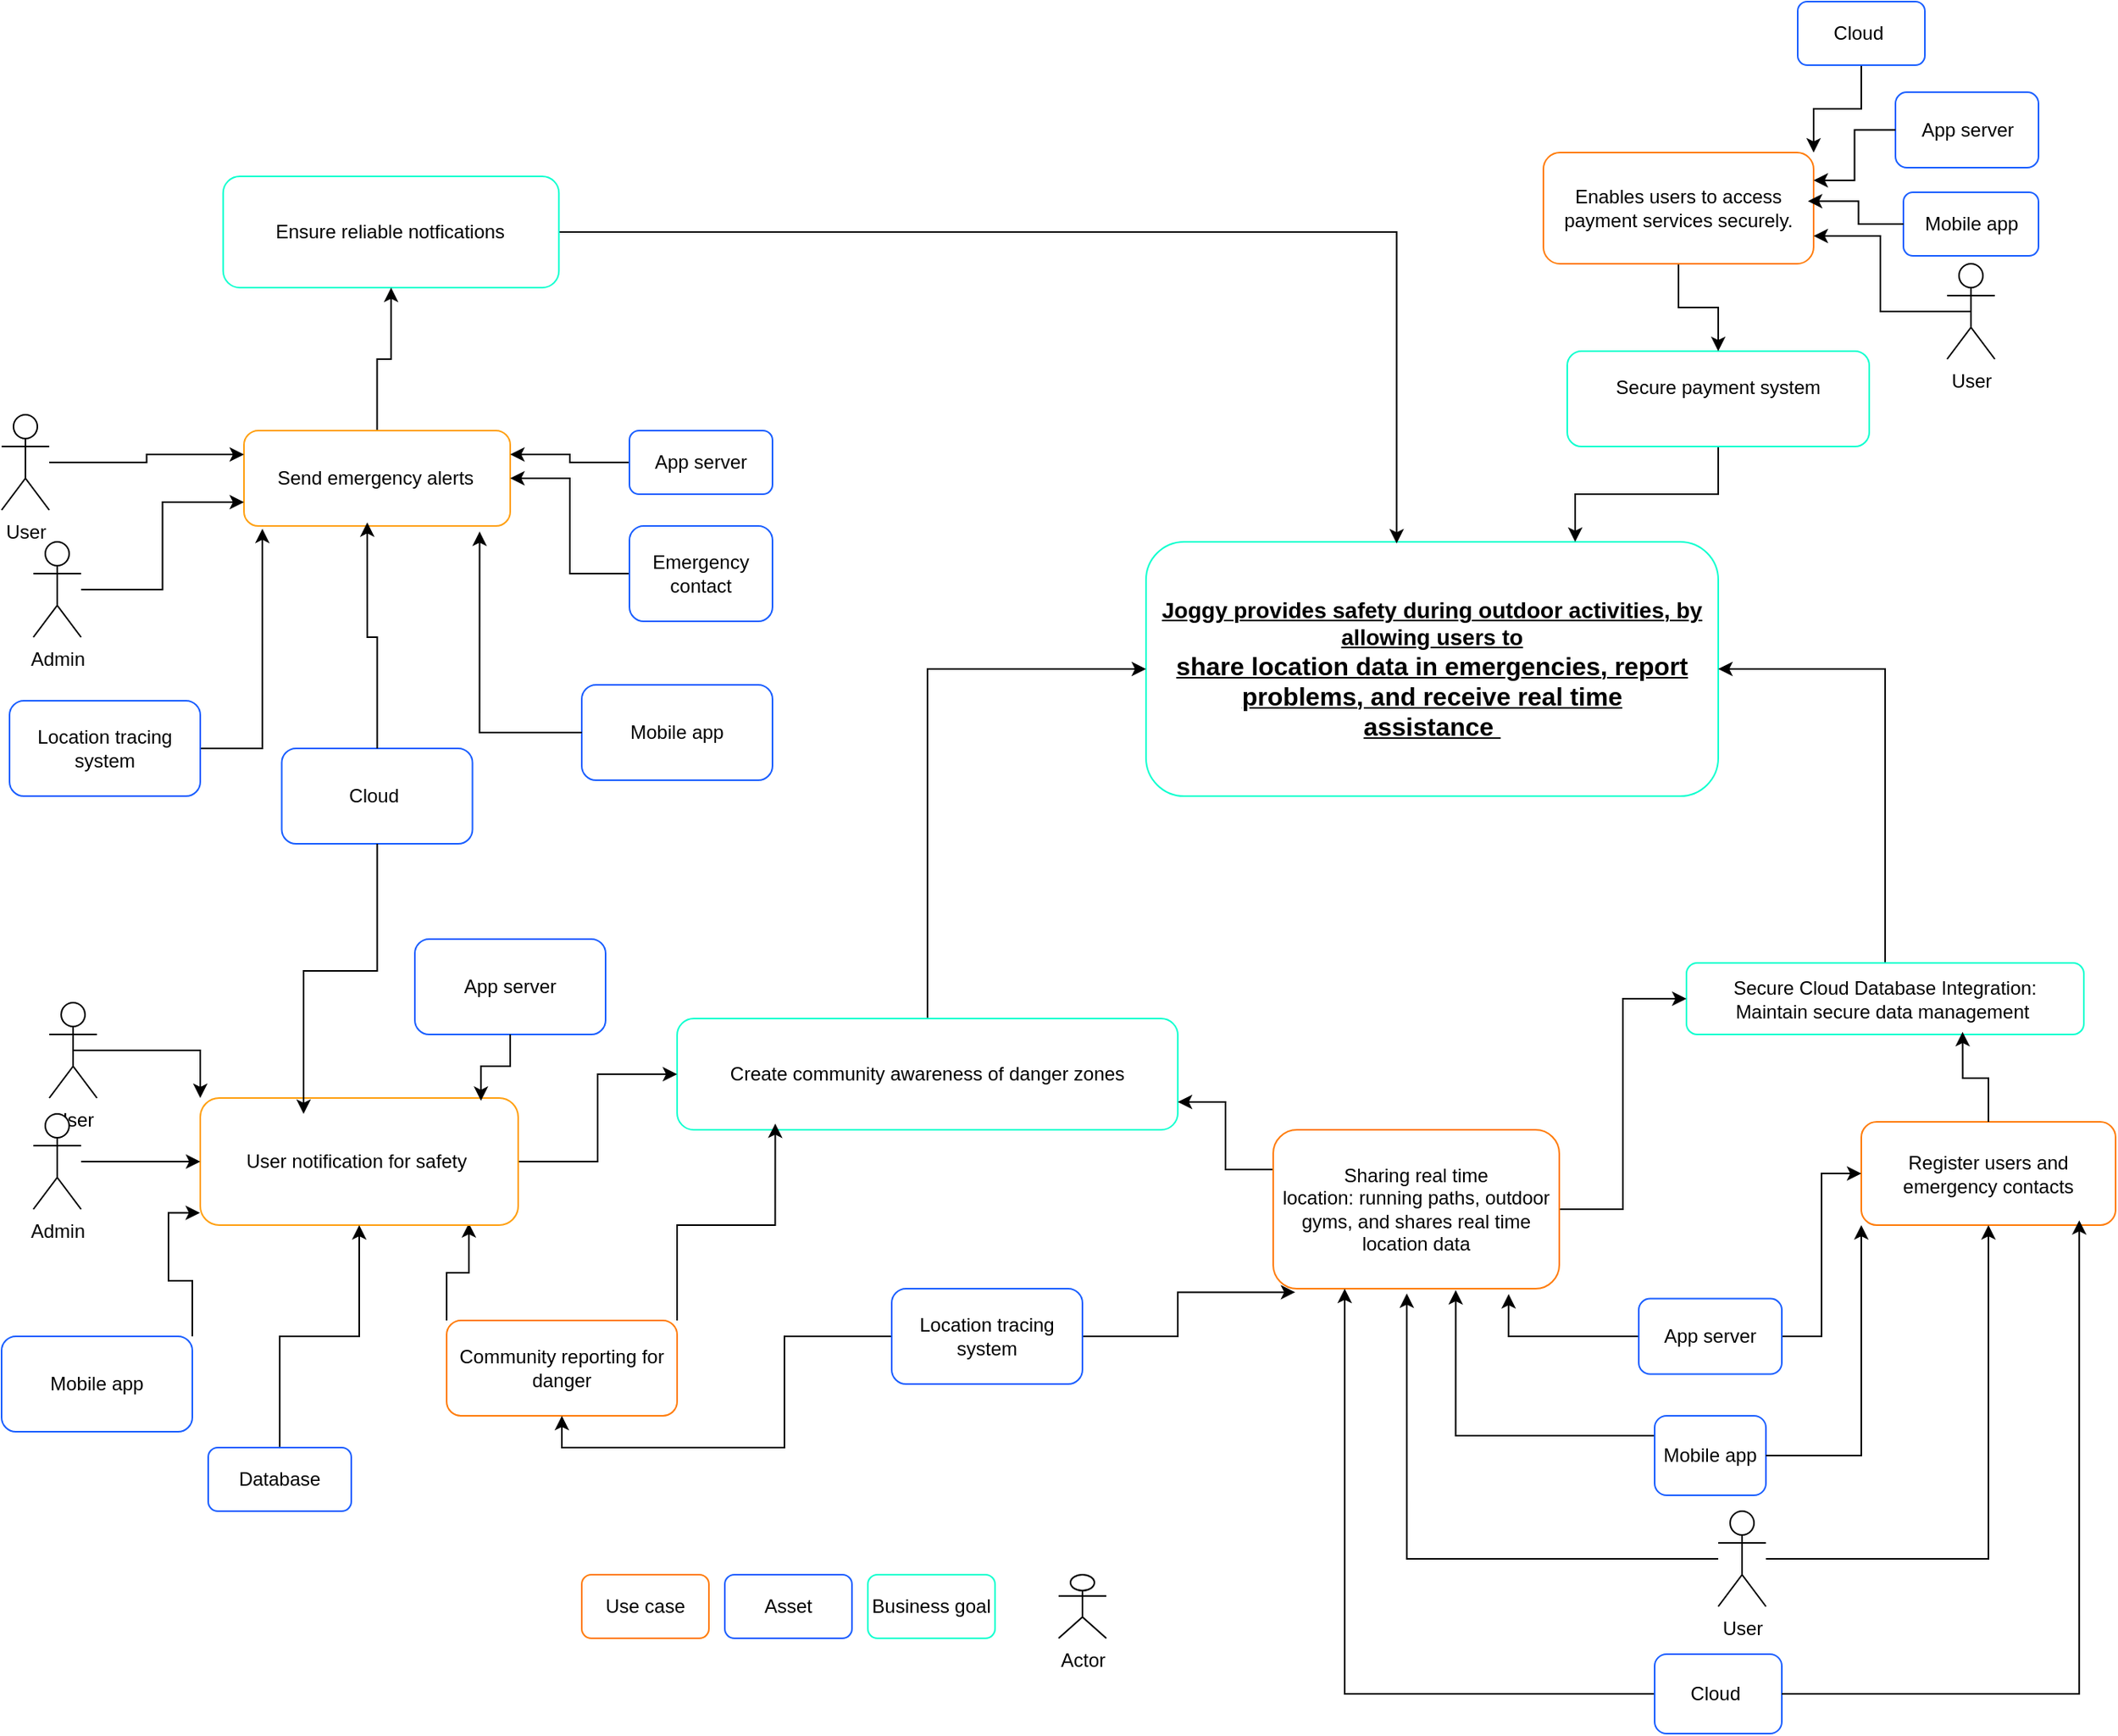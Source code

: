 <mxfile version="26.0.4">
  <diagram name="Page-1" id="3pDqPvb9j5TnpmFoHpGl">
    <mxGraphModel dx="2440" dy="1980" grid="1" gridSize="10" guides="1" tooltips="1" connect="1" arrows="1" fold="1" page="1" pageScale="1" pageWidth="827" pageHeight="1169" math="0" shadow="0">
      <root>
        <mxCell id="0" />
        <mxCell id="1" parent="0" />
        <mxCell id="afzvunW9qQ_mr2ayeyfA-111" value="&lt;div&gt;&lt;b&gt;&lt;u&gt;&lt;font style=&quot;font-size: 14px;&quot;&gt;Joggy provides safety during outdoor activities, by allowing users to&lt;/font&gt;&lt;/u&gt;&lt;/b&gt;&lt;/div&gt;&lt;div&gt;&lt;b&gt;&lt;u&gt;&lt;font size=&quot;3&quot;&gt;share location data in emergencies, report problems, and receive real time&lt;/font&gt;&lt;/u&gt;&lt;/b&gt;&lt;/div&gt;&lt;div&gt;&lt;b&gt;&lt;u&gt;&lt;font size=&quot;3&quot;&gt;assistance&amp;nbsp;&lt;/font&gt;&lt;/u&gt;&lt;/b&gt;&lt;/div&gt;" style="rounded=1;whiteSpace=wrap;html=1;strokeColor=#0FFFCF;" vertex="1" parent="1">
          <mxGeometry x="1190" y="820" width="360" height="160" as="geometry" />
        </mxCell>
        <mxCell id="afzvunW9qQ_mr2ayeyfA-112" style="edgeStyle=orthogonalEdgeStyle;rounded=0;orthogonalLoop=1;jettySize=auto;html=1;exitX=0.5;exitY=0;exitDx=0;exitDy=0;entryX=0;entryY=0.5;entryDx=0;entryDy=0;" edge="1" parent="1" source="afzvunW9qQ_mr2ayeyfA-113" target="afzvunW9qQ_mr2ayeyfA-111">
          <mxGeometry relative="1" as="geometry" />
        </mxCell>
        <mxCell id="afzvunW9qQ_mr2ayeyfA-113" value="Create community awareness of danger zones" style="rounded=1;whiteSpace=wrap;html=1;strokeColor=#0FFFCF;" vertex="1" parent="1">
          <mxGeometry x="895" y="1120" width="315" height="70" as="geometry" />
        </mxCell>
        <mxCell id="afzvunW9qQ_mr2ayeyfA-114" style="edgeStyle=orthogonalEdgeStyle;rounded=0;orthogonalLoop=1;jettySize=auto;html=1;entryX=0.438;entryY=0.006;entryDx=0;entryDy=0;entryPerimeter=0;exitX=1;exitY=0.5;exitDx=0;exitDy=0;" edge="1" parent="1" source="afzvunW9qQ_mr2ayeyfA-115" target="afzvunW9qQ_mr2ayeyfA-111">
          <mxGeometry relative="1" as="geometry">
            <mxPoint x="830" y="670.008" as="sourcePoint" />
            <mxPoint x="1415" y="810" as="targetPoint" />
          </mxGeometry>
        </mxCell>
        <mxCell id="afzvunW9qQ_mr2ayeyfA-115" value="Ensure reliable notfications" style="rounded=1;whiteSpace=wrap;html=1;strokeColor=#0FFFCF;" vertex="1" parent="1">
          <mxGeometry x="609.38" y="590" width="211.25" height="70" as="geometry" />
        </mxCell>
        <mxCell id="afzvunW9qQ_mr2ayeyfA-116" style="edgeStyle=orthogonalEdgeStyle;rounded=0;orthogonalLoop=1;jettySize=auto;html=1;entryX=1;entryY=0.5;entryDx=0;entryDy=0;" edge="1" parent="1" source="afzvunW9qQ_mr2ayeyfA-117" target="afzvunW9qQ_mr2ayeyfA-111">
          <mxGeometry relative="1" as="geometry" />
        </mxCell>
        <mxCell id="afzvunW9qQ_mr2ayeyfA-117" value="Secure Cloud Database Integration: &lt;br&gt;Maintain secure data management&amp;nbsp;" style="rounded=1;whiteSpace=wrap;html=1;strokeColor=#0FFFCF;" vertex="1" parent="1">
          <mxGeometry x="1530" y="1085" width="250" height="45" as="geometry" />
        </mxCell>
        <mxCell id="afzvunW9qQ_mr2ayeyfA-118" style="edgeStyle=orthogonalEdgeStyle;rounded=0;orthogonalLoop=1;jettySize=auto;html=1;entryX=0;entryY=0.5;entryDx=0;entryDy=0;" edge="1" parent="1" source="afzvunW9qQ_mr2ayeyfA-120" target="afzvunW9qQ_mr2ayeyfA-117">
          <mxGeometry relative="1" as="geometry" />
        </mxCell>
        <mxCell id="afzvunW9qQ_mr2ayeyfA-119" style="edgeStyle=orthogonalEdgeStyle;rounded=0;orthogonalLoop=1;jettySize=auto;html=1;exitX=0;exitY=0.25;exitDx=0;exitDy=0;entryX=1;entryY=0.75;entryDx=0;entryDy=0;" edge="1" parent="1" source="afzvunW9qQ_mr2ayeyfA-120" target="afzvunW9qQ_mr2ayeyfA-113">
          <mxGeometry relative="1" as="geometry" />
        </mxCell>
        <mxCell id="afzvunW9qQ_mr2ayeyfA-120" value="Sharing real time location:&amp;nbsp;running paths, outdoor gyms, and shares real time location data" style="rounded=1;whiteSpace=wrap;html=1;strokeColor=#FF7C0A;" vertex="1" parent="1">
          <mxGeometry x="1270" y="1190" width="180" height="100" as="geometry" />
        </mxCell>
        <mxCell id="afzvunW9qQ_mr2ayeyfA-121" value="Register users and emergency contacts" style="rounded=1;whiteSpace=wrap;html=1;strokeColor=#FF7C0A;" vertex="1" parent="1">
          <mxGeometry x="1640" y="1185" width="160" height="65" as="geometry" />
        </mxCell>
        <mxCell id="afzvunW9qQ_mr2ayeyfA-122" style="edgeStyle=orthogonalEdgeStyle;rounded=0;orthogonalLoop=1;jettySize=auto;html=1;exitX=0;exitY=0;exitDx=0;exitDy=0;entryX=0.845;entryY=0.985;entryDx=0;entryDy=0;entryPerimeter=0;" edge="1" parent="1" source="afzvunW9qQ_mr2ayeyfA-123" target="afzvunW9qQ_mr2ayeyfA-125">
          <mxGeometry relative="1" as="geometry" />
        </mxCell>
        <mxCell id="afzvunW9qQ_mr2ayeyfA-123" value="Community reporting for danger" style="rounded=1;whiteSpace=wrap;html=1;strokeColor=#FF7C0A;" vertex="1" parent="1">
          <mxGeometry x="750" y="1310" width="145" height="60" as="geometry" />
        </mxCell>
        <mxCell id="afzvunW9qQ_mr2ayeyfA-124" style="edgeStyle=orthogonalEdgeStyle;rounded=0;orthogonalLoop=1;jettySize=auto;html=1;" edge="1" parent="1" source="afzvunW9qQ_mr2ayeyfA-125" target="afzvunW9qQ_mr2ayeyfA-113">
          <mxGeometry relative="1" as="geometry" />
        </mxCell>
        <mxCell id="afzvunW9qQ_mr2ayeyfA-125" value="User notification for safety&amp;nbsp;" style="rounded=1;whiteSpace=wrap;html=1;strokeColor=#FFA012;" vertex="1" parent="1">
          <mxGeometry x="595" y="1170" width="200" height="80" as="geometry" />
        </mxCell>
        <mxCell id="afzvunW9qQ_mr2ayeyfA-126" style="edgeStyle=orthogonalEdgeStyle;rounded=0;orthogonalLoop=1;jettySize=auto;html=1;" edge="1" parent="1" source="afzvunW9qQ_mr2ayeyfA-127" target="afzvunW9qQ_mr2ayeyfA-115">
          <mxGeometry relative="1" as="geometry" />
        </mxCell>
        <mxCell id="afzvunW9qQ_mr2ayeyfA-127" value="Send emergency alerts&amp;nbsp;" style="rounded=1;whiteSpace=wrap;html=1;strokeColor=#FFA012;" vertex="1" parent="1">
          <mxGeometry x="622.5" y="750" width="167.5" height="60" as="geometry" />
        </mxCell>
        <mxCell id="afzvunW9qQ_mr2ayeyfA-128" style="edgeStyle=orthogonalEdgeStyle;rounded=0;orthogonalLoop=1;jettySize=auto;html=1;entryX=0.695;entryY=0.965;entryDx=0;entryDy=0;entryPerimeter=0;" edge="1" parent="1" source="afzvunW9qQ_mr2ayeyfA-121" target="afzvunW9qQ_mr2ayeyfA-117">
          <mxGeometry relative="1" as="geometry" />
        </mxCell>
        <mxCell id="afzvunW9qQ_mr2ayeyfA-129" style="edgeStyle=orthogonalEdgeStyle;rounded=0;orthogonalLoop=1;jettySize=auto;html=1;exitX=0.5;exitY=0.5;exitDx=0;exitDy=0;exitPerimeter=0;entryX=0;entryY=0;entryDx=0;entryDy=0;" edge="1" parent="1" source="afzvunW9qQ_mr2ayeyfA-130" target="afzvunW9qQ_mr2ayeyfA-125">
          <mxGeometry relative="1" as="geometry" />
        </mxCell>
        <mxCell id="afzvunW9qQ_mr2ayeyfA-130" value="User" style="shape=umlActor;verticalLabelPosition=bottom;verticalAlign=top;html=1;outlineConnect=0;" vertex="1" parent="1">
          <mxGeometry x="500" y="1110" width="30" height="60" as="geometry" />
        </mxCell>
        <mxCell id="afzvunW9qQ_mr2ayeyfA-131" style="edgeStyle=orthogonalEdgeStyle;rounded=0;orthogonalLoop=1;jettySize=auto;html=1;entryX=0;entryY=0.5;entryDx=0;entryDy=0;" edge="1" parent="1" source="afzvunW9qQ_mr2ayeyfA-132" target="afzvunW9qQ_mr2ayeyfA-125">
          <mxGeometry relative="1" as="geometry" />
        </mxCell>
        <mxCell id="afzvunW9qQ_mr2ayeyfA-132" value="Admin&lt;div&gt;&lt;br&gt;&lt;/div&gt;" style="shape=umlActor;verticalLabelPosition=bottom;verticalAlign=top;html=1;outlineConnect=0;" vertex="1" parent="1">
          <mxGeometry x="490" y="1180" width="30" height="60" as="geometry" />
        </mxCell>
        <mxCell id="afzvunW9qQ_mr2ayeyfA-133" style="edgeStyle=orthogonalEdgeStyle;rounded=0;orthogonalLoop=1;jettySize=auto;html=1;entryX=0.5;entryY=1;entryDx=0;entryDy=0;" edge="1" parent="1" source="afzvunW9qQ_mr2ayeyfA-134" target="afzvunW9qQ_mr2ayeyfA-121">
          <mxGeometry relative="1" as="geometry" />
        </mxCell>
        <mxCell id="afzvunW9qQ_mr2ayeyfA-134" value="User" style="shape=umlActor;verticalLabelPosition=bottom;verticalAlign=top;html=1;outlineConnect=0;" vertex="1" parent="1">
          <mxGeometry x="1550" y="1430" width="30" height="60" as="geometry" />
        </mxCell>
        <mxCell id="afzvunW9qQ_mr2ayeyfA-135" style="edgeStyle=orthogonalEdgeStyle;rounded=0;orthogonalLoop=1;jettySize=auto;html=1;entryX=0;entryY=0.25;entryDx=0;entryDy=0;" edge="1" parent="1" source="afzvunW9qQ_mr2ayeyfA-136" target="afzvunW9qQ_mr2ayeyfA-127">
          <mxGeometry relative="1" as="geometry" />
        </mxCell>
        <mxCell id="afzvunW9qQ_mr2ayeyfA-136" value="User" style="shape=umlActor;verticalLabelPosition=bottom;verticalAlign=top;html=1;outlineConnect=0;" vertex="1" parent="1">
          <mxGeometry x="470" y="740" width="30" height="60" as="geometry" />
        </mxCell>
        <mxCell id="afzvunW9qQ_mr2ayeyfA-137" style="edgeStyle=orthogonalEdgeStyle;rounded=0;orthogonalLoop=1;jettySize=auto;html=1;entryX=0;entryY=0.75;entryDx=0;entryDy=0;" edge="1" parent="1" source="afzvunW9qQ_mr2ayeyfA-138" target="afzvunW9qQ_mr2ayeyfA-127">
          <mxGeometry relative="1" as="geometry" />
        </mxCell>
        <mxCell id="afzvunW9qQ_mr2ayeyfA-138" value="Admin&lt;div&gt;&lt;br&gt;&lt;/div&gt;" style="shape=umlActor;verticalLabelPosition=bottom;verticalAlign=top;html=1;outlineConnect=0;" vertex="1" parent="1">
          <mxGeometry x="490" y="820" width="30" height="60" as="geometry" />
        </mxCell>
        <mxCell id="afzvunW9qQ_mr2ayeyfA-139" value="Mobile app" style="rounded=1;whiteSpace=wrap;html=1;strokeColor=#195EFF;" vertex="1" parent="1">
          <mxGeometry x="835" y="910" width="120" height="60" as="geometry" />
        </mxCell>
        <mxCell id="afzvunW9qQ_mr2ayeyfA-140" style="edgeStyle=orthogonalEdgeStyle;rounded=0;orthogonalLoop=1;jettySize=auto;html=1;entryX=0.885;entryY=1.059;entryDx=0;entryDy=0;entryPerimeter=0;" edge="1" parent="1" source="afzvunW9qQ_mr2ayeyfA-139" target="afzvunW9qQ_mr2ayeyfA-127">
          <mxGeometry relative="1" as="geometry" />
        </mxCell>
        <mxCell id="afzvunW9qQ_mr2ayeyfA-141" value="Mobile app" style="rounded=1;whiteSpace=wrap;html=1;strokeColor=#195EFF;" vertex="1" parent="1">
          <mxGeometry x="470" y="1320" width="120" height="60" as="geometry" />
        </mxCell>
        <mxCell id="afzvunW9qQ_mr2ayeyfA-142" style="edgeStyle=orthogonalEdgeStyle;rounded=0;orthogonalLoop=1;jettySize=auto;html=1;exitX=1;exitY=0;exitDx=0;exitDy=0;entryX=-0.001;entryY=0.903;entryDx=0;entryDy=0;entryPerimeter=0;" edge="1" parent="1" source="afzvunW9qQ_mr2ayeyfA-141" target="afzvunW9qQ_mr2ayeyfA-125">
          <mxGeometry relative="1" as="geometry" />
        </mxCell>
        <mxCell id="afzvunW9qQ_mr2ayeyfA-143" style="edgeStyle=orthogonalEdgeStyle;rounded=0;orthogonalLoop=1;jettySize=auto;html=1;exitX=0;exitY=0.25;exitDx=0;exitDy=0;entryX=0.638;entryY=1.009;entryDx=0;entryDy=0;entryPerimeter=0;" edge="1" parent="1" source="afzvunW9qQ_mr2ayeyfA-144" target="afzvunW9qQ_mr2ayeyfA-120">
          <mxGeometry relative="1" as="geometry" />
        </mxCell>
        <mxCell id="afzvunW9qQ_mr2ayeyfA-144" value="Mobile app" style="rounded=1;whiteSpace=wrap;html=1;strokeColor=#195EFF;" vertex="1" parent="1">
          <mxGeometry x="1510" y="1370" width="70" height="50" as="geometry" />
        </mxCell>
        <mxCell id="afzvunW9qQ_mr2ayeyfA-145" style="edgeStyle=orthogonalEdgeStyle;rounded=0;orthogonalLoop=1;jettySize=auto;html=1;entryX=0;entryY=1;entryDx=0;entryDy=0;" edge="1" parent="1" source="afzvunW9qQ_mr2ayeyfA-144" target="afzvunW9qQ_mr2ayeyfA-121">
          <mxGeometry relative="1" as="geometry" />
        </mxCell>
        <mxCell id="afzvunW9qQ_mr2ayeyfA-146" style="edgeStyle=orthogonalEdgeStyle;rounded=0;orthogonalLoop=1;jettySize=auto;html=1;entryX=0.077;entryY=1.022;entryDx=0;entryDy=0;entryPerimeter=0;" edge="1" parent="1" source="afzvunW9qQ_mr2ayeyfA-148" target="afzvunW9qQ_mr2ayeyfA-120">
          <mxGeometry relative="1" as="geometry" />
        </mxCell>
        <mxCell id="afzvunW9qQ_mr2ayeyfA-147" style="edgeStyle=orthogonalEdgeStyle;rounded=0;orthogonalLoop=1;jettySize=auto;html=1;entryX=0.5;entryY=1;entryDx=0;entryDy=0;" edge="1" parent="1" source="afzvunW9qQ_mr2ayeyfA-148" target="afzvunW9qQ_mr2ayeyfA-123">
          <mxGeometry relative="1" as="geometry" />
        </mxCell>
        <mxCell id="afzvunW9qQ_mr2ayeyfA-148" value="Location tracing system" style="rounded=1;whiteSpace=wrap;html=1;strokeColor=#195EFF;" vertex="1" parent="1">
          <mxGeometry x="1030" y="1290" width="120" height="60" as="geometry" />
        </mxCell>
        <mxCell id="afzvunW9qQ_mr2ayeyfA-149" style="edgeStyle=orthogonalEdgeStyle;rounded=0;orthogonalLoop=1;jettySize=auto;html=1;entryX=0.069;entryY=1.029;entryDx=0;entryDy=0;entryPerimeter=0;" edge="1" parent="1" source="afzvunW9qQ_mr2ayeyfA-150" target="afzvunW9qQ_mr2ayeyfA-127">
          <mxGeometry relative="1" as="geometry">
            <mxPoint x="590" y="680" as="targetPoint" />
          </mxGeometry>
        </mxCell>
        <mxCell id="afzvunW9qQ_mr2ayeyfA-150" value="Location tracing system" style="rounded=1;whiteSpace=wrap;html=1;strokeColor=#195EFF;" vertex="1" parent="1">
          <mxGeometry x="475" y="920" width="120" height="60" as="geometry" />
        </mxCell>
        <mxCell id="afzvunW9qQ_mr2ayeyfA-151" style="edgeStyle=orthogonalEdgeStyle;rounded=0;orthogonalLoop=1;jettySize=auto;html=1;entryX=1;entryY=0.5;entryDx=0;entryDy=0;" edge="1" parent="1" source="afzvunW9qQ_mr2ayeyfA-152" target="afzvunW9qQ_mr2ayeyfA-127">
          <mxGeometry relative="1" as="geometry" />
        </mxCell>
        <mxCell id="afzvunW9qQ_mr2ayeyfA-152" value="Emergency contact" style="rounded=1;whiteSpace=wrap;html=1;strokeColor=#195EFF;" vertex="1" parent="1">
          <mxGeometry x="865" y="810" width="90" height="60" as="geometry" />
        </mxCell>
        <mxCell id="afzvunW9qQ_mr2ayeyfA-153" value="App server" style="rounded=1;whiteSpace=wrap;html=1;strokeColor=#195EFF;" vertex="1" parent="1">
          <mxGeometry x="730" y="1070" width="120" height="60" as="geometry" />
        </mxCell>
        <mxCell id="afzvunW9qQ_mr2ayeyfA-154" style="edgeStyle=orthogonalEdgeStyle;rounded=0;orthogonalLoop=1;jettySize=auto;html=1;exitX=1;exitY=0.5;exitDx=0;exitDy=0;entryX=0;entryY=0.5;entryDx=0;entryDy=0;" edge="1" parent="1" source="afzvunW9qQ_mr2ayeyfA-156" target="afzvunW9qQ_mr2ayeyfA-121">
          <mxGeometry relative="1" as="geometry" />
        </mxCell>
        <mxCell id="afzvunW9qQ_mr2ayeyfA-155" style="edgeStyle=orthogonalEdgeStyle;rounded=0;orthogonalLoop=1;jettySize=auto;html=1;exitX=0;exitY=0.5;exitDx=0;exitDy=0;entryX=0.823;entryY=1.034;entryDx=0;entryDy=0;entryPerimeter=0;" edge="1" parent="1" source="afzvunW9qQ_mr2ayeyfA-156" target="afzvunW9qQ_mr2ayeyfA-120">
          <mxGeometry relative="1" as="geometry">
            <mxPoint x="1440.0" y="1320" as="targetPoint" />
          </mxGeometry>
        </mxCell>
        <mxCell id="afzvunW9qQ_mr2ayeyfA-156" value="App server" style="rounded=1;whiteSpace=wrap;html=1;strokeColor=#195EFF;" vertex="1" parent="1">
          <mxGeometry x="1500" y="1296.25" width="90" height="47.5" as="geometry" />
        </mxCell>
        <mxCell id="afzvunW9qQ_mr2ayeyfA-157" style="edgeStyle=orthogonalEdgeStyle;rounded=0;orthogonalLoop=1;jettySize=auto;html=1;entryX=1;entryY=0.25;entryDx=0;entryDy=0;" edge="1" parent="1" source="afzvunW9qQ_mr2ayeyfA-158" target="afzvunW9qQ_mr2ayeyfA-127">
          <mxGeometry relative="1" as="geometry" />
        </mxCell>
        <mxCell id="afzvunW9qQ_mr2ayeyfA-158" value="App server" style="rounded=1;whiteSpace=wrap;html=1;strokeColor=#195EFF;" vertex="1" parent="1">
          <mxGeometry x="865" y="750" width="90" height="40" as="geometry" />
        </mxCell>
        <mxCell id="afzvunW9qQ_mr2ayeyfA-159" style="edgeStyle=orthogonalEdgeStyle;rounded=0;orthogonalLoop=1;jettySize=auto;html=1;entryX=0.5;entryY=1;entryDx=0;entryDy=0;" edge="1" parent="1" source="afzvunW9qQ_mr2ayeyfA-160" target="afzvunW9qQ_mr2ayeyfA-125">
          <mxGeometry relative="1" as="geometry" />
        </mxCell>
        <mxCell id="afzvunW9qQ_mr2ayeyfA-160" value="Database" style="rounded=1;whiteSpace=wrap;html=1;strokeColor=#195EFF;" vertex="1" parent="1">
          <mxGeometry x="600" y="1390" width="90" height="40" as="geometry" />
        </mxCell>
        <mxCell id="afzvunW9qQ_mr2ayeyfA-161" style="edgeStyle=orthogonalEdgeStyle;rounded=0;orthogonalLoop=1;jettySize=auto;html=1;exitX=1;exitY=0;exitDx=0;exitDy=0;entryX=0.196;entryY=0.944;entryDx=0;entryDy=0;entryPerimeter=0;" edge="1" parent="1" source="afzvunW9qQ_mr2ayeyfA-123" target="afzvunW9qQ_mr2ayeyfA-113">
          <mxGeometry relative="1" as="geometry" />
        </mxCell>
        <mxCell id="afzvunW9qQ_mr2ayeyfA-162" style="edgeStyle=orthogonalEdgeStyle;rounded=0;orthogonalLoop=1;jettySize=auto;html=1;entryX=0.467;entryY=1.03;entryDx=0;entryDy=0;entryPerimeter=0;" edge="1" parent="1" source="afzvunW9qQ_mr2ayeyfA-134" target="afzvunW9qQ_mr2ayeyfA-120">
          <mxGeometry relative="1" as="geometry" />
        </mxCell>
        <mxCell id="afzvunW9qQ_mr2ayeyfA-163" value="Cloud&amp;nbsp;" style="rounded=1;whiteSpace=wrap;html=1;strokeColor=#195EFF;" vertex="1" parent="1">
          <mxGeometry x="646.25" y="950" width="120" height="60" as="geometry" />
        </mxCell>
        <mxCell id="afzvunW9qQ_mr2ayeyfA-164" style="edgeStyle=orthogonalEdgeStyle;rounded=0;orthogonalLoop=1;jettySize=auto;html=1;entryX=0.463;entryY=0.962;entryDx=0;entryDy=0;entryPerimeter=0;" edge="1" parent="1" source="afzvunW9qQ_mr2ayeyfA-163" target="afzvunW9qQ_mr2ayeyfA-127">
          <mxGeometry relative="1" as="geometry" />
        </mxCell>
        <mxCell id="afzvunW9qQ_mr2ayeyfA-165" style="edgeStyle=orthogonalEdgeStyle;rounded=0;orthogonalLoop=1;jettySize=auto;html=1;entryX=0.883;entryY=0.022;entryDx=0;entryDy=0;entryPerimeter=0;" edge="1" parent="1" source="afzvunW9qQ_mr2ayeyfA-153" target="afzvunW9qQ_mr2ayeyfA-125">
          <mxGeometry relative="1" as="geometry" />
        </mxCell>
        <mxCell id="afzvunW9qQ_mr2ayeyfA-166" style="edgeStyle=orthogonalEdgeStyle;rounded=0;orthogonalLoop=1;jettySize=auto;html=1;entryX=0.325;entryY=0.125;entryDx=0;entryDy=0;entryPerimeter=0;" edge="1" parent="1" source="afzvunW9qQ_mr2ayeyfA-163" target="afzvunW9qQ_mr2ayeyfA-125">
          <mxGeometry relative="1" as="geometry" />
        </mxCell>
        <mxCell id="afzvunW9qQ_mr2ayeyfA-167" style="edgeStyle=orthogonalEdgeStyle;rounded=0;orthogonalLoop=1;jettySize=auto;html=1;entryX=0.25;entryY=1;entryDx=0;entryDy=0;" edge="1" parent="1" source="afzvunW9qQ_mr2ayeyfA-168" target="afzvunW9qQ_mr2ayeyfA-120">
          <mxGeometry relative="1" as="geometry" />
        </mxCell>
        <mxCell id="afzvunW9qQ_mr2ayeyfA-168" value="Cloud&amp;nbsp;" style="rounded=1;whiteSpace=wrap;html=1;strokeColor=#195EFF;" vertex="1" parent="1">
          <mxGeometry x="1510" y="1520" width="80" height="50" as="geometry" />
        </mxCell>
        <mxCell id="afzvunW9qQ_mr2ayeyfA-169" style="edgeStyle=orthogonalEdgeStyle;rounded=0;orthogonalLoop=1;jettySize=auto;html=1;exitX=1;exitY=0.5;exitDx=0;exitDy=0;entryX=0.857;entryY=0.953;entryDx=0;entryDy=0;entryPerimeter=0;" edge="1" parent="1" source="afzvunW9qQ_mr2ayeyfA-168" target="afzvunW9qQ_mr2ayeyfA-121">
          <mxGeometry relative="1" as="geometry" />
        </mxCell>
        <mxCell id="afzvunW9qQ_mr2ayeyfA-170" value="Asset" style="rounded=1;whiteSpace=wrap;html=1;strokeColor=#195EFF;" vertex="1" parent="1">
          <mxGeometry x="925" y="1470" width="80" height="40" as="geometry" />
        </mxCell>
        <mxCell id="afzvunW9qQ_mr2ayeyfA-171" value="Use case" style="rounded=1;whiteSpace=wrap;html=1;strokeColor=#FF7C0A;" vertex="1" parent="1">
          <mxGeometry x="835" y="1470" width="80" height="40" as="geometry" />
        </mxCell>
        <mxCell id="afzvunW9qQ_mr2ayeyfA-172" value="Business goal" style="rounded=1;whiteSpace=wrap;html=1;strokeColor=#0FFFCF;" vertex="1" parent="1">
          <mxGeometry x="1015" y="1470" width="80" height="40" as="geometry" />
        </mxCell>
        <mxCell id="afzvunW9qQ_mr2ayeyfA-173" value="Actor&lt;div&gt;&lt;br&gt;&lt;/div&gt;" style="shape=umlActor;verticalLabelPosition=bottom;verticalAlign=top;html=1;outlineConnect=0;" vertex="1" parent="1">
          <mxGeometry x="1135" y="1470" width="30" height="40" as="geometry" />
        </mxCell>
        <mxCell id="afzvunW9qQ_mr2ayeyfA-174" style="edgeStyle=orthogonalEdgeStyle;rounded=0;orthogonalLoop=1;jettySize=auto;html=1;entryX=0.75;entryY=0;entryDx=0;entryDy=0;" edge="1" parent="1" source="afzvunW9qQ_mr2ayeyfA-175" target="afzvunW9qQ_mr2ayeyfA-111">
          <mxGeometry relative="1" as="geometry" />
        </mxCell>
        <mxCell id="afzvunW9qQ_mr2ayeyfA-175" value="Secure payment system&lt;div&gt;&lt;br/&gt;&lt;/div&gt;" style="rounded=1;whiteSpace=wrap;html=1;strokeColor=#0FFFCF;" vertex="1" parent="1">
          <mxGeometry x="1455" y="700" width="190" height="60" as="geometry" />
        </mxCell>
        <mxCell id="afzvunW9qQ_mr2ayeyfA-176" style="edgeStyle=orthogonalEdgeStyle;rounded=0;orthogonalLoop=1;jettySize=auto;html=1;" edge="1" parent="1" source="afzvunW9qQ_mr2ayeyfA-177" target="afzvunW9qQ_mr2ayeyfA-175">
          <mxGeometry relative="1" as="geometry" />
        </mxCell>
        <mxCell id="afzvunW9qQ_mr2ayeyfA-177" value="&lt;span style=&quot;text-align: left;&quot;&gt;Enables users to access payment services securely.&lt;/span&gt;" style="rounded=1;whiteSpace=wrap;html=1;strokeColor=#FF7C0A;" vertex="1" parent="1">
          <mxGeometry x="1440" y="575" width="170" height="70" as="geometry" />
        </mxCell>
        <mxCell id="afzvunW9qQ_mr2ayeyfA-178" value="App server" style="rounded=1;whiteSpace=wrap;html=1;strokeColor=#195EFF;" vertex="1" parent="1">
          <mxGeometry x="1661.5" y="537" width="90" height="47.5" as="geometry" />
        </mxCell>
        <mxCell id="afzvunW9qQ_mr2ayeyfA-179" value="Mobile app" style="rounded=1;whiteSpace=wrap;html=1;strokeColor=#195EFF;" vertex="1" parent="1">
          <mxGeometry x="1666.5" y="600" width="85" height="40" as="geometry" />
        </mxCell>
        <mxCell id="afzvunW9qQ_mr2ayeyfA-180" style="edgeStyle=orthogonalEdgeStyle;rounded=0;orthogonalLoop=1;jettySize=auto;html=1;entryX=1;entryY=0.75;entryDx=0;entryDy=0;exitX=0.5;exitY=0.5;exitDx=0;exitDy=0;exitPerimeter=0;" edge="1" parent="1" source="afzvunW9qQ_mr2ayeyfA-181" target="afzvunW9qQ_mr2ayeyfA-177">
          <mxGeometry relative="1" as="geometry">
            <mxPoint x="1900" y="670" as="sourcePoint" />
          </mxGeometry>
        </mxCell>
        <mxCell id="afzvunW9qQ_mr2ayeyfA-181" value="User" style="shape=umlActor;verticalLabelPosition=bottom;verticalAlign=top;html=1;outlineConnect=0;" vertex="1" parent="1">
          <mxGeometry x="1694" y="645" width="30" height="60" as="geometry" />
        </mxCell>
        <mxCell id="afzvunW9qQ_mr2ayeyfA-182" style="edgeStyle=orthogonalEdgeStyle;rounded=0;orthogonalLoop=1;jettySize=auto;html=1;entryX=1;entryY=0;entryDx=0;entryDy=0;" edge="1" parent="1" source="afzvunW9qQ_mr2ayeyfA-183" target="afzvunW9qQ_mr2ayeyfA-177">
          <mxGeometry relative="1" as="geometry" />
        </mxCell>
        <mxCell id="afzvunW9qQ_mr2ayeyfA-183" value="Cloud&amp;nbsp;" style="rounded=1;whiteSpace=wrap;html=1;strokeColor=#195EFF;" vertex="1" parent="1">
          <mxGeometry x="1600" y="480" width="80" height="40" as="geometry" />
        </mxCell>
        <mxCell id="afzvunW9qQ_mr2ayeyfA-184" style="edgeStyle=orthogonalEdgeStyle;rounded=0;orthogonalLoop=1;jettySize=auto;html=1;entryX=1;entryY=0.25;entryDx=0;entryDy=0;" edge="1" parent="1" source="afzvunW9qQ_mr2ayeyfA-178" target="afzvunW9qQ_mr2ayeyfA-177">
          <mxGeometry relative="1" as="geometry" />
        </mxCell>
        <mxCell id="afzvunW9qQ_mr2ayeyfA-185" style="edgeStyle=orthogonalEdgeStyle;rounded=0;orthogonalLoop=1;jettySize=auto;html=1;entryX=0.979;entryY=0.437;entryDx=0;entryDy=0;entryPerimeter=0;" edge="1" parent="1" source="afzvunW9qQ_mr2ayeyfA-179" target="afzvunW9qQ_mr2ayeyfA-177">
          <mxGeometry relative="1" as="geometry" />
        </mxCell>
      </root>
    </mxGraphModel>
  </diagram>
</mxfile>
